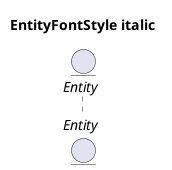 @startuml
'!include ../../../plantuml-styles/plantuml-ae-skinparam-ex.iuml

skinparam EntityFontStyle italic

title EntityFontStyle italic

entity Entity 
@enduml